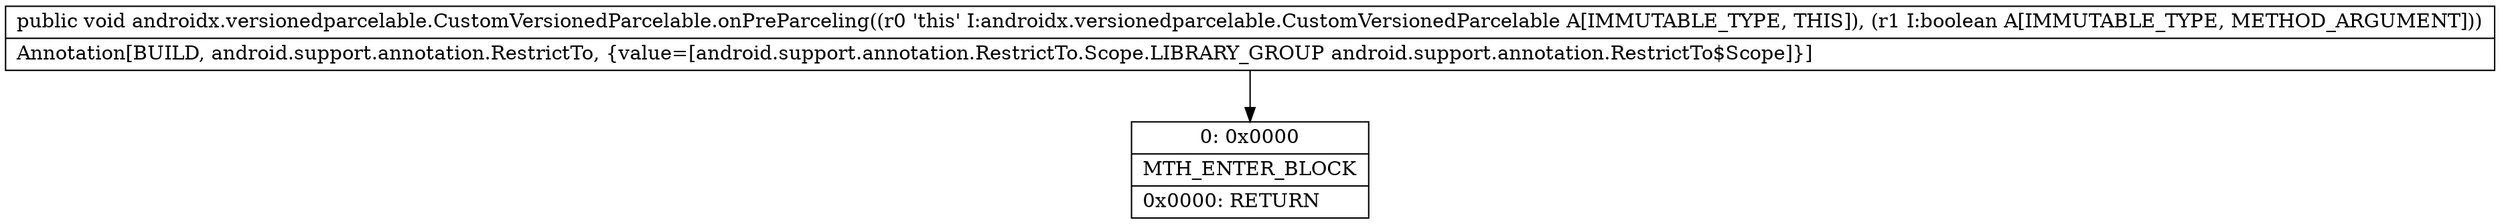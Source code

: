 digraph "CFG forandroidx.versionedparcelable.CustomVersionedParcelable.onPreParceling(Z)V" {
Node_0 [shape=record,label="{0\:\ 0x0000|MTH_ENTER_BLOCK\l|0x0000: RETURN   \l}"];
MethodNode[shape=record,label="{public void androidx.versionedparcelable.CustomVersionedParcelable.onPreParceling((r0 'this' I:androidx.versionedparcelable.CustomVersionedParcelable A[IMMUTABLE_TYPE, THIS]), (r1 I:boolean A[IMMUTABLE_TYPE, METHOD_ARGUMENT]))  | Annotation[BUILD, android.support.annotation.RestrictTo, \{value=[android.support.annotation.RestrictTo.Scope.LIBRARY_GROUP android.support.annotation.RestrictTo$Scope]\}]\l}"];
MethodNode -> Node_0;
}

